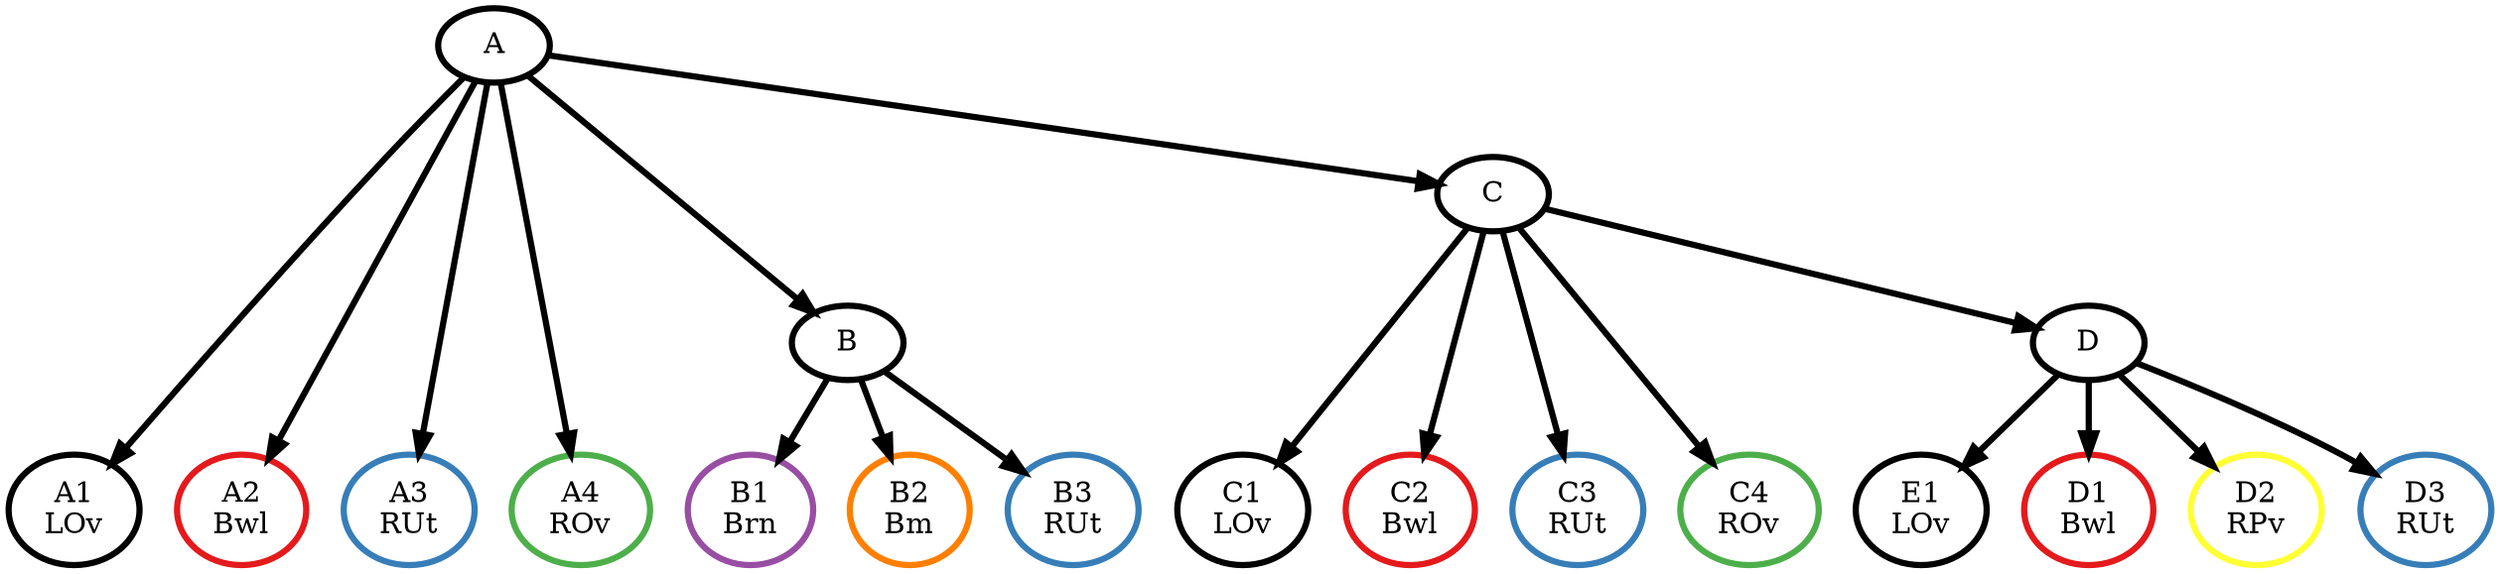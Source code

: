 digraph T {
	{
		rank=same
		0 [penwidth=3,colorscheme=set19,color=0,label="E1\nLOv"]
		1 [penwidth=3,colorscheme=set19,color=0,label="A1\nLOv"]
		2 [penwidth=3,colorscheme=set19,color=1,label="A2\nBwl"]
		3 [penwidth=3,colorscheme=set19,color=2,label="A3\nRUt"]
		4 [penwidth=3,colorscheme=set19,color=3,label="A4\nROv"]
		5 [penwidth=3,colorscheme=set19,color=4,label="B1\nBrn"]
		6 [penwidth=3,colorscheme=set19,color=5,label="B2\nBm"]
		7 [penwidth=3,colorscheme=set19,color=2,label="B3\nRUt"]
		8 [penwidth=3,colorscheme=set19,color=0,label="C1\nLOv"]
		9 [penwidth=3,colorscheme=set19,color=1,label="C2\nBwl"]
		10 [penwidth=3,colorscheme=set19,color=2,label="C3\nRUt"]
		11 [penwidth=3,colorscheme=set19,color=3,label="C4\nROv"]
		12 [penwidth=3,colorscheme=set19,color=1,label="D1\nBwl"]
		13 [penwidth=3,colorscheme=set19,color=6,label="D2\nRPv"]
		14 [penwidth=3,colorscheme=set19,color=2,label="D3\nRUt"]
	}
	15 [penwidth=3,colorscheme=set19,color=0,label="A"]
	16 [penwidth=3,colorscheme=set19,color=0,label="B"]
	17 [penwidth=3,colorscheme=set19,color=0,label="C"]
	18 [penwidth=3,colorscheme=set19,color=0,label="D"]
	15 -> 16 [penwidth=3,colorscheme=set19,color=0]
	15 -> 17 [penwidth=3,colorscheme=set19,color=0]
	15 -> 1 [penwidth=3,colorscheme=set19,color=0]
	15 -> 2 [penwidth=3,colorscheme=set19,color=0]
	15 -> 3 [penwidth=3,colorscheme=set19,color=0]
	15 -> 4 [penwidth=3,colorscheme=set19,color=0]
	16 -> 5 [penwidth=3,colorscheme=set19,color=0]
	16 -> 6 [penwidth=3,colorscheme=set19,color=0]
	16 -> 7 [penwidth=3,colorscheme=set19,color=0]
	17 -> 18 [penwidth=3,colorscheme=set19,color=0]
	17 -> 8 [penwidth=3,colorscheme=set19,color=0]
	17 -> 9 [penwidth=3,colorscheme=set19,color=0]
	17 -> 10 [penwidth=3,colorscheme=set19,color=0]
	17 -> 11 [penwidth=3,colorscheme=set19,color=0]
	18 -> 0 [penwidth=3,colorscheme=set19,color=0]
	18 -> 12 [penwidth=3,colorscheme=set19,color=0]
	18 -> 13 [penwidth=3,colorscheme=set19,color=0]
	18 -> 14 [penwidth=3,colorscheme=set19,color=0]
}
